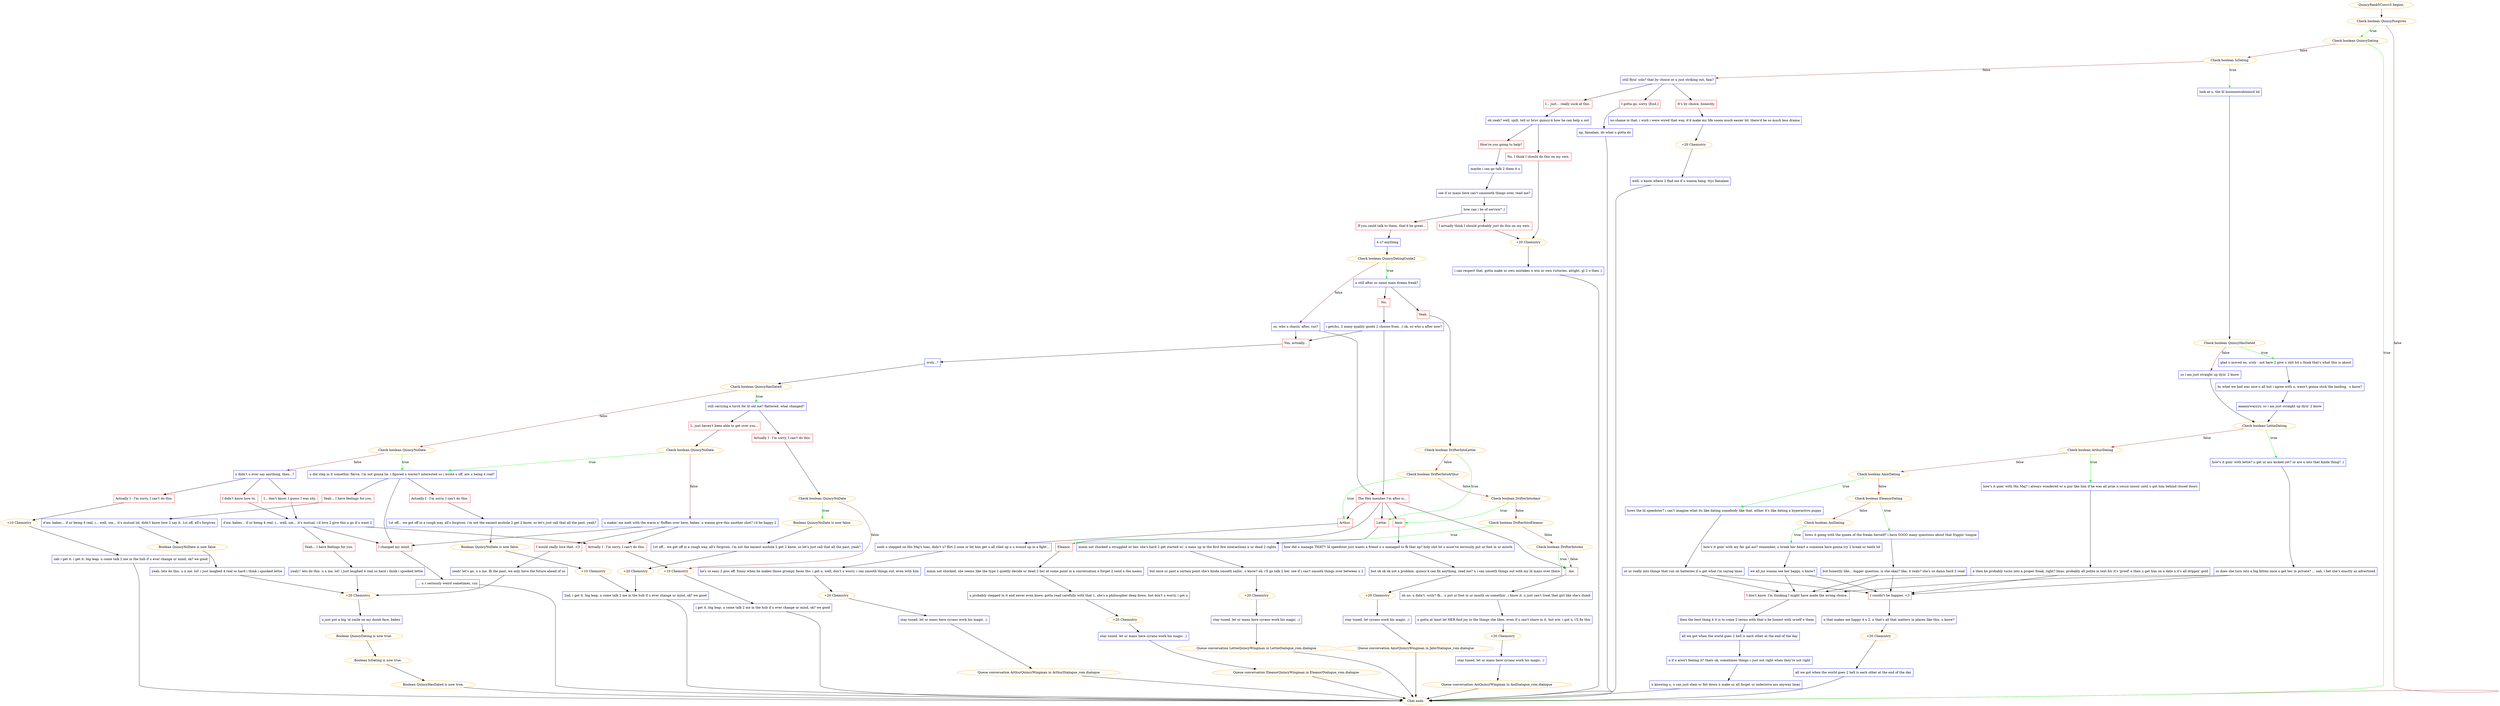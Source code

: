 digraph {
	"QuincyRank5Convo3 begins." [color=orange];
		"QuincyRank5Convo3 begins." -> j2951068974;
	j2951068974 [label="Check boolean QuincyForgiven",color=orange];
		j2951068974 -> j3209672370 [label=true,color=green];
		j2951068974 -> "Chat ends." [label=false,color=brown];
	j3209672370 [label="Check boolean QuincyDating",color=orange];
		j3209672370 -> "Chat ends." [label=true,color=green];
		j3209672370 -> j4264167688 [label=false,color=brown];
	"Chat ends." [color=orange];
	j4264167688 [label="Check boolean IsDating",color=orange];
		j4264167688 -> j1768744531 [label=true,color=green];
		j4264167688 -> j1087116229 [label=false,color=brown];
	j1768744531 [label="look at u, the lil looooooovebiiiiiird lol",shape=box,color=blue];
		j1768744531 -> j112189153;
	j1087116229 [label="still flyin' solo? that by choice or u just striking out, fam?",shape=box,color=blue];
		j1087116229 -> j1459546568;
		j1087116229 -> j3646003459;
		j1087116229 -> j1757153586;
	j112189153 [label="Check boolean QuincyHasDated",color=orange];
		j112189153 -> j1138303968 [label=true,color=green];
		j112189153 -> j2475671856 [label=false,color=brown];
	j1459546568 [label="It's by choice, honestly.",shape=box,color=red];
		j1459546568 -> j3861547400;
	j3646003459 [label="I... just... really suck at this.",shape=box,color=red];
		j3646003459 -> j8439447;
	j1757153586 [label="I gotta go, sorry. [End.]",shape=box,color=red];
		j1757153586 -> j3933050361;
	j1138303968 [label="glad u moved on. srsly - not here 2 give u shit b4 u think that's what this is about",shape=box,color=blue];
		j1138303968 -> j2400231052;
	j2475671856 [label="so i am just straight up dyin' 2 know",shape=box,color=blue];
		j2475671856 -> j1775695868;
	j3861547400 [label="no shame in that. i wish i were wired that way, it'd make my life soooo much easier lol. there'd be so much less drama",shape=box,color=blue];
		j3861547400 -> j993134240;
	j8439447 [label="oh yeah? well, spill. tell ur bruv quincy-k how he can help u out",shape=box,color=blue];
		j8439447 -> j2697436661;
		j8439447 -> j1695938618;
	j3933050361 [label="np, famalam. do what u gotta do",shape=box,color=blue];
		j3933050361 -> "Chat ends.";
	j2400231052 [label="bc what we had was nice n all but i agree with u, wasn't gonna stick the landing,  u know?",shape=box,color=blue];
		j2400231052 -> j2698811482;
	j1775695868 [label="Check boolean LettieDating",color=orange];
		j1775695868 -> j1516574319 [label=true,color=green];
		j1775695868 -> j3168842779 [label=false,color=brown];
	j993134240 [label="+20 Chemistry",color=orange];
		j993134240 -> j3143766797;
	j2697436661 [label="How're you going to help?",shape=box,color=red];
		j2697436661 -> j4063869823;
	j1695938618 [label="No, I think I should do this on my own.",shape=box,color=red];
		j1695938618 -> j3115767046;
	j2698811482 [label="aaaanywayyyy. so i am just straight up dyin' 2 know",shape=box,color=blue];
		j2698811482 -> j1775695868;
	j1516574319 [label="how's it goin' with lettie? u get ur ass kicked yet? or are u into that kinda thing? ;)",shape=box,color=blue];
		j1516574319 -> j3936303755;
	j3168842779 [label="Check boolean ArthurDating",color=orange];
		j3168842779 -> j1537576208 [label=true,color=green];
		j3168842779 -> j3271929692 [label=false,color=brown];
	j3143766797 [label="well, u know where 2 find me if u wanna hang. ttys famalam",shape=box,color=blue];
		j3143766797 -> "Chat ends.";
	j4063869823 [label="maybe i can go talk 2 them 4 u",shape=box,color=blue];
		j4063869823 -> j1467616353;
	j3115767046 [label="+20 Chemistry",color=orange];
		j3115767046 -> j4270452778;
	j3936303755 [label="or does she turn into a big kitten once u get her in private? ... nah, i bet she's exactly as advertised",shape=box,color=blue];
		j3936303755 -> j662872724;
		j3936303755 -> j3614922770;
	j1537576208 [label="how's it goin' with His Maj? i always wondered w/ a guy like him if he was all prim n yessir nossir until u got him behind closed doors",shape=box,color=blue];
		j1537576208 -> j2542929603;
	j3271929692 [label="Check boolean AmirDating",color=orange];
		j3271929692 -> j4257944297 [label=true,color=green];
		j3271929692 -> j2641613073 [label=false,color=brown];
	j1467616353 [label="see if ur mans here can't smooooth things over, read me?",shape=box,color=blue];
		j1467616353 -> j332891370;
	j4270452778 [label="i can respect that. gotta make ur own mistakes n win ur own victories. alright. gl 2 u then :)",shape=box,color=blue];
		j4270452778 -> "Chat ends.";
	j662872724 [label="I couldn't be happier. <3",shape=box,color=red];
		j662872724 -> j4122215771;
	j3614922770 [label="I don't know. I'm thinking I might have made the wrong choice.",shape=box,color=red];
		j3614922770 -> j1951343638;
	j2542929603 [label="n then he probably turns into a proper freak, right? lmao. probably all polite in text b/c it's 'proof' n then u get him on a date n it's all drippin' gold",shape=box,color=blue];
		j2542929603 -> j662872724;
		j2542929603 -> j3614922770;
	j4257944297 [label="hows the lil speedster? i can't imagine what its like dating somebody like that. either it's like dating a hyperactive puppy",shape=box,color=blue];
		j4257944297 -> j2994372535;
	j2641613073 [label="Check boolean EleanorDating",color=orange];
		j2641613073 -> j1149063074 [label=true,color=green];
		j2641613073 -> j2260982675 [label=false,color=brown];
	j332891370 [label="how can i be of service? ;)",shape=box,color=blue];
		j332891370 -> j1705481979;
		j332891370 -> j2865262533;
	j4122215771 [label="n that makes me happy 4 u 2. n that's all that matters in places like this, u know?",shape=box,color=blue];
		j4122215771 -> j3600038730;
	j1951343638 [label="then the best thing 4 it is to come 2 terms with that n be honest with urself n them",shape=box,color=blue];
		j1951343638 -> j3076431187;
	j2994372535 [label="or ur really into things that run on batteries if u get what i'm saying lmao",shape=box,color=blue];
		j2994372535 -> j662872724;
		j2994372535 -> j3614922770;
	j1149063074 [label="hows it going with the queen of the freaks herself? i have SOOO many questions about that friggin' tongue",shape=box,color=blue];
		j1149063074 -> j1112859756;
	j2260982675 [label="Check boolean AoiDating",color=orange];
		j2260982675 -> j1542543176 [label=true,color=green];
	j1705481979 [label="If you could talk to them, that'd be great...",shape=box,color=red];
		j1705481979 -> j696958068;
	j2865262533 [label="I actually think I should probably just do this on my own.",shape=box,color=red];
		j2865262533 -> j3115767046;
	j3600038730 [label="+20 Chemistry",color=orange];
		j3600038730 -> j876320116;
	j3076431187 [label="all we got when the world goes 2 hell is each other at the end of the day",shape=box,color=blue];
		j3076431187 -> j3256986221;
	j1112859756 [label="but honestly like... bigger question. is she okay? like, 4 reals? she's so damn hard 2 read",shape=box,color=blue];
		j1112859756 -> j662872724;
		j1112859756 -> j3614922770;
	j1542543176 [label="how's it goin' with my fav gal aoi? remember, u break her heart n someone here gonna try 2 break ur teeth lol",shape=box,color=blue];
		j1542543176 -> j2297123244;
	j696958068 [label="4 u? anything",shape=box,color=blue];
		j696958068 -> j2238688054;
	j876320116 [label="all we got when the world goes 2 hell is each other at the end of the day",shape=box,color=blue];
		j876320116 -> "Chat ends.";
	j3256986221 [label="n if u aren't feeling it? thats ok. sometimes things r just not right when they're not right",shape=box,color=blue];
		j3256986221 -> j2886099712;
	j2297123244 [label="we all jus wanna see her happy, u know?",shape=box,color=blue];
		j2297123244 -> j662872724;
		j2297123244 -> j3614922770;
	j2238688054 [label="Check boolean QuincyDatingGuide2",color=orange];
		j2238688054 -> j3053473698 [label=true,color=green];
		j2238688054 -> j2187711627 [label=false,color=brown];
	j2886099712 [label="n knowing u, u can just slam ur fist down n make us all forget ur indecisive ass anyway lmao",shape=box,color=blue];
		j2886099712 -> "Chat ends.";
	j3053473698 [label="u still after ur same main dream freak?",shape=box,color=blue];
		j3053473698 -> j654465869;
		j3053473698 -> j3558281237;
	j2187711627 [label="so. who u chasin' after, cuz?",shape=box,color=blue];
		j2187711627 -> j813062159;
		j2187711627 -> j3174733234;
	j654465869 [label="No.",shape=box,color=red];
		j654465869 -> j2613484469;
	j3558281237 [label="Yeah.",shape=box,color=red];
		j3558281237 -> j3198534615;
	j813062159 [label="The Hex member I'm after is...",shape=box,color=red];
		j813062159 -> j340192417;
		j813062159 -> j1612696649;
		j813062159 -> j792985772;
		j813062159 -> j3680926659;
		j813062159 -> j4023668448;
	j3174733234 [label="You, actually...",shape=box,color=red];
		j3174733234 -> j1634354232;
	j2613484469 [label="i getchu. 2 many quality goods 2 choose from. ;) ok, so who u after now?",shape=box,color=blue];
		j2613484469 -> j813062159;
		j2613484469 -> j3174733234;
	j3198534615 [label="Check boolean DrifterIntoLettie",color=orange];
		j3198534615 -> j340192417 [label=true,color=green];
		j3198534615 -> j1481036599 [label=false,color=brown];
	j340192417 [label="Lettie.",shape=box,color=red];
		j340192417 -> j3585572126;
	j1612696649 [label="Arthur.",shape=box,color=red];
		j1612696649 -> j3755010974;
	j792985772 [label="Amir.",shape=box,color=red];
		j792985772 -> j312238230;
	j3680926659 [label="Eleanor.",shape=box,color=red];
		j3680926659 -> j303835252;
	j4023668448 [label="Aoi.",shape=box,color=red];
		j4023668448 -> j2519872660;
	j1634354232 [label="srsly...?",shape=box,color=blue];
		j1634354232 -> j2521049982;
	j1481036599 [label="Check boolean DrifterIntoArthur",color=orange];
		j1481036599 -> j1612696649 [label=true,color=green];
		j1481036599 -> j2762540437 [label=false,color=brown];
	j3585572126 [label="mmm not shocked u struggled w/ her. she's hard 2 get started w/. u mess up in the first few interactions n ur dead 2 rights",shape=box,color=blue];
		j3585572126 -> j3467938498;
	j3755010974 [label="oooh u stepped on His Maj's toes, didn't u? flirt 2 soon or let him get u all riled up n u wound up in a fight...",shape=box,color=blue];
		j3755010974 -> j851851521;
	j312238230 [label="how did u manage THAT?! lil speedster just wants a friend n u managed to fk that up? holy shit lol u must've seriously put ur foot in ur mouth",shape=box,color=blue];
		j312238230 -> j3426933744;
	j303835252 [label="mmm not shocked. she seems like the type 2 quietly decide ur dead 2 her at some point in a conversation n forget 2 send u the memo",shape=box,color=blue];
		j303835252 -> j3516211432;
	j2519872660 [label="oh no. u didn't. srsly? fk... u put ur foot in ur mouth on somethin', i know it. u just can't treat that girl like she's dumb",shape=box,color=blue];
		j2519872660 -> j145775027;
	j2521049982 [label="Check boolean QuincyHasDated",color=orange];
		j2521049982 -> j1274531456 [label=true,color=green];
		j2521049982 -> j931455432 [label=false,color=brown];
	j2762540437 [label="Check boolean DrifterIntoAmir",color=orange];
		j2762540437 -> j792985772 [label=true,color=green];
		j2762540437 -> j18030657 [label=false,color=brown];
	j3467938498 [label="but once ur past a certain point she's kinda smooth sailin', u know? ok. i'll go talk 2 her. see if i can't smooth things over between u 2",shape=box,color=blue];
		j3467938498 -> j3678152340;
	j851851521 [label="he's so easy 2 piss off. funny when he makes those grumpy faces tho. i get u. well, don't u worry. i can smooth things out, even with him",shape=box,color=blue];
		j851851521 -> j3520585257;
	j3426933744 [label="but ok ok ok not a problem. quincy-k can fix anything, read me? n i can smooth things out with my lil mans over there",shape=box,color=blue];
		j3426933744 -> j1802228353;
	j3516211432 [label="u probably stepped in it and never even knew. gotta read carefully with that 1, she's a philosopher deep down. but don't u worry, i got u",shape=box,color=blue];
		j3516211432 -> j3684595652;
	j145775027 [label="u gotta at least let HER find joy in the things she likes, even if u can't share in it. but w/e. i got u, i'll fix this",shape=box,color=blue];
		j145775027 -> j2497892307;
	j1274531456 [label="still carrying a torch for lil old me? flattered. what changed?",shape=box,color=blue];
		j1274531456 -> j3466686439;
		j1274531456 -> j3665173179;
	j931455432 [label="Check boolean QuincyNoDate",color=orange];
		j931455432 -> j2866058309 [label=true,color=green];
		j931455432 -> j2500960782 [label=false,color=brown];
	j18030657 [label="Check boolean DrifterIntoEleanor",color=orange];
		j18030657 -> j3680926659 [label=true,color=green];
		j18030657 -> j1008457125 [label=false,color=brown];
	j3678152340 [label="+20 Chemistry",color=orange];
		j3678152340 -> j2808553076;
	j3520585257 [label="+20 Chemistry",color=orange];
		j3520585257 -> j614944678;
	j1802228353 [label="+20 Chemistry",color=orange];
		j1802228353 -> j2773633485;
	j3684595652 [label="+20 Chemistry",color=orange];
		j3684595652 -> j757657362;
	j2497892307 [label="+20 Chemistry",color=orange];
		j2497892307 -> j474392605;
	j3466686439 [label="I.. just haven't been able to get over you...",shape=box,color=red];
		j3466686439 -> j459811191;
	j3665173179 [label="Actually I - I'm sorry, I can't do this.",shape=box,color=red];
		j3665173179 -> j1812051425;
	j2866058309 [label="u did step in it somethin' fierce, i'm not gonna lie. i figured u weren't interested so i wrote u off. are u being 4 real?",shape=box,color=blue];
		j2866058309 -> j4029476378;
		j2866058309 -> j1700027883;
		j2866058309 -> j3044277125;
	j2500960782 [label="y didn't u ever say anything, then...?",shape=box,color=blue];
		j2500960782 -> j2698745896;
		j2500960782 -> j4028051207;
		j2500960782 -> j2187293577;
	j1008457125 [label="Check boolean DrifterIntoAoi",color=orange];
		j1008457125 -> j4023668448 [label=true,color=green];
		j1008457125 -> j4023668448 [label=false,color=brown];
	j2808553076 [label="stay tuned. let ur mans here cyrano work his magic. ;)",shape=box,color=blue];
		j2808553076 -> "Initiate conversation LettieQuincyWingman in LettieDialogue_rom.dialogue";
	j614944678 [label="stay tuned. let ur mans here cyrano work his magic. ;)",shape=box,color=blue];
		j614944678 -> "Initiate conversation ArthurQuincyWingman in ArthurDialogue_rom.dialogue";
	j2773633485 [label="stay tuned. let cyrano work his magic. ;)",shape=box,color=blue];
		j2773633485 -> "Initiate conversation AmirQuincyWingman in JabirDialogue_rom.dialogue";
	j757657362 [label="stay tuned. let ur mans here cyrano work his magic. ;)",shape=box,color=blue];
		j757657362 -> "Initiate conversation EleanorQuincyWingman in EleanorDialogue_rom.dialogue";
	j474392605 [label="stay tuned. let ur mans here cyrano work his magic. ;)",shape=box,color=blue];
		j474392605 -> "Initiate conversation AoiQuincyWingman in AoiDialogue_rom.dialogue";
	j459811191 [label="Check boolean QuincyNoDate",color=orange];
		j459811191 -> j2866058309 [label=true,color=green];
		j459811191 -> j1484700942 [label=false,color=brown];
	j1812051425 [label="Check boolean QuincyNoDate",color=orange];
		j1812051425 -> j1686935251 [label=true,color=green];
		j1812051425 -> j3280292025 [label=false,color=brown];
	j4029476378 [label="Yeah... I have feelings for you.",shape=box,color=red];
		j4029476378 -> j3921136760;
	j1700027883 [label="Actually I - I'm sorry, I can't do this.",shape=box,color=red];
		j1700027883 -> j33022396;
	j3044277125 [label="I changed my mind.",shape=box,color=red];
		j3044277125 -> j3890418082;
	j2698745896 [label="I... don't know. I guess I was shy.",shape=box,color=red];
		j2698745896 -> j3120958973;
	j4028051207 [label="I didn't know how to.",shape=box,color=red];
		j4028051207 -> j3120958973;
	j2187293577 [label="Actually I - I'm sorry, I can't do this.",shape=box,color=red];
		j2187293577 -> j459019294;
	"Initiate conversation LettieQuincyWingman in LettieDialogue_rom.dialogue" [label="Queue conversation LettieQuincyWingman in LettieDialogue_rom.dialogue",color=orange];
		"Initiate conversation LettieQuincyWingman in LettieDialogue_rom.dialogue" -> "Chat ends.";
	"Initiate conversation ArthurQuincyWingman in ArthurDialogue_rom.dialogue" [label="Queue conversation ArthurQuincyWingman in ArthurDialogue_rom.dialogue",color=orange];
		"Initiate conversation ArthurQuincyWingman in ArthurDialogue_rom.dialogue" -> "Chat ends.";
	"Initiate conversation AmirQuincyWingman in JabirDialogue_rom.dialogue" [label="Queue conversation AmirQuincyWingman in JabirDialogue_rom.dialogue",color=orange];
		"Initiate conversation AmirQuincyWingman in JabirDialogue_rom.dialogue" -> "Chat ends.";
	"Initiate conversation EleanorQuincyWingman in EleanorDialogue_rom.dialogue" [label="Queue conversation EleanorQuincyWingman in EleanorDialogue_rom.dialogue",color=orange];
		"Initiate conversation EleanorQuincyWingman in EleanorDialogue_rom.dialogue" -> "Chat ends.";
	"Initiate conversation AoiQuincyWingman in AoiDialogue_rom.dialogue" [label="Queue conversation AoiQuincyWingman in AoiDialogue_rom.dialogue",color=orange];
		"Initiate conversation AoiQuincyWingman in AoiDialogue_rom.dialogue" -> "Chat ends.";
	j1484700942 [label="u makin' me melt with the warm n' fluffies over here, babes. u wanna give this another shot? i'd be happy 2",shape=box,color=blue];
		j1484700942 -> j1344258014;
		j1484700942 -> j759691254;
		j1484700942 -> j3044277125;
	j1686935251 [label="Boolean QuincyNoDate is now false.",color=orange];
		j1686935251 -> j159942636;
	j3280292025 [label="+10 Chemistry",color=orange];
		j3280292025 -> j3491682007;
	j3921136760 [label="d'aw, babes... if ur being 4 real, i... well, um... it's mutual lol. didn't know how 2 say it. 1st off, all's forgiven",shape=box,color=blue];
		j3921136760 -> j4146019839;
	j33022396 [label="1st off... we got off in a rough way. all's forgiven. i'm not the easiest asshole 2 get 2 know. so let's just call that all the past, yeah?",shape=box,color=blue];
		j33022396 -> j3675601057;
	j3890418082 [label="... u r seriously weird sometimes, cuz",shape=box,color=blue];
		j3890418082 -> "Chat ends.";
	j3120958973 [label="d'aw, babes... if ur being 4 real, i... well, um... it's mutual. i'd love 2 give this a go if u want 2",shape=box,color=blue];
		j3120958973 -> j2960770673;
		j3120958973 -> j759691254;
		j3120958973 -> j3044277125;
	j459019294 [label="+10 Chemistry",color=orange];
		j459019294 -> j3944963207;
	j1344258014 [label="I would really love that. <3",shape=box,color=red];
		j1344258014 -> j3844143548;
	j759691254 [label="Actually I - I'm sorry, I can't do this.",shape=box,color=red];
		j759691254 -> j3280292025;
	j159942636 [label="1st off... we got off in a rough way. all's forgiven. i'm not the easiest asshole 2 get 2 know. so let's just call that all the past, yeah?",shape=box,color=blue];
		j159942636 -> j3959695954;
	j3491682007 [label="i get it. big leap. u come talk 2 me in the hub if u ever change ur mind, ok? we good",shape=box,color=blue];
		j3491682007 -> "Chat ends.";
	j4146019839 [label="Boolean QuincyNoDate is now false.",color=orange];
		j4146019839 -> j3731891152;
	j3675601057 [label="Boolean QuincyNoDate is now false.",color=orange];
		j3675601057 -> j1539316359;
	j2960770673 [label="Yeah... I have feelings for you.",shape=box,color=red];
		j2960770673 -> j3532153437;
	j3944963207 [label="nah i get it. i get it. big leap. u come talk 2 me in the hub if u ever change ur mind, ok? we good",shape=box,color=blue];
		j3944963207 -> "Chat ends.";
	j3844143548 [label="yeah! let's go. u n me. fk the past, we only have the future ahead of us",shape=box,color=blue];
		j3844143548 -> j4180616904;
	j3959695954 [label="+20 Chemistry",color=orange];
		j3959695954 -> j1477337310;
	j3731891152 [label="yeah. lets do this. u n me. lol! i just laughed 4 real so hard i think i spooked lettie",shape=box,color=blue];
		j3731891152 -> j4180616904;
	j1539316359 [label="+10 Chemistry",color=orange];
		j1539316359 -> j1477337310;
	j3532153437 [label="yeah!! lets do this. u n me. lol! i just laughed 4 real so hard i think i spooked lettie",shape=box,color=blue];
		j3532153437 -> j4180616904;
	j4180616904 [label="+20 Chemistry",color=orange];
		j4180616904 -> j2883434651;
	j1477337310 [label="2nd, i get it. big leap. u come talk 2 me in the hub if u ever change ur mind, ok? we good",shape=box,color=blue];
		j1477337310 -> "Chat ends.";
	j2883434651 [label="u just put a big 'ol smile on my dumb face, babes",shape=box,color=blue];
		j2883434651 -> j505928050;
	j505928050 [label="Boolean QuincyDating is now true.",color=orange];
		j505928050 -> j2476452017;
	j2476452017 [label="Boolean IsDating is now true.",color=orange];
		j2476452017 -> j2730872079;
	j2730872079 [label="Boolean QuincyHasDated is now true.",color=orange];
		j2730872079 -> "Chat ends.";
}